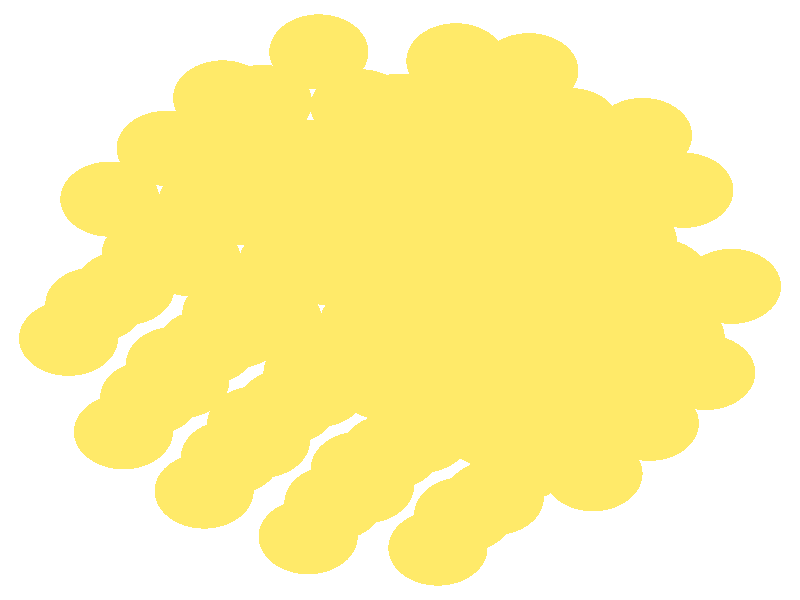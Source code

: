 #include "colors.inc"
#include "finish.inc"

global_settings {assumed_gamma 1 max_trace_level 6}
background {color White}
camera {orthographic
  right -16.46*x up 16.30*y
  direction 1.00*z
  location <0,0,50.00> look_at <0,0,0>}
light_source {<  2.00,   3.00,  40.00> color White
  area_light <0.70, 0, 0>, <0, 0.70, 0>, 3, 3
  adaptive 1 jitter}

#declare simple = finish {phong 0.7}
#declare pale = finish {ambient .5 diffuse .85 roughness .001 specular 0.200 }
#declare intermediate = finish {ambient 0.3 diffuse 0.6 specular 0.10 roughness 0.04 }
#declare vmd = finish {ambient .0 diffuse .65 phong 0.1 phong_size 40. specular 0.500 }
#declare jmol = finish {ambient .2 diffuse .6 specular 1 roughness .001 metallic}
#declare ase2 = finish {ambient 0.05 brilliance 3 diffuse 0.6 metallic specular 0.70 roughness 0.04 reflection 0.15}
#declare ase3 = finish {ambient .15 brilliance 2 diffuse .6 metallic specular 1. roughness .001 reflection .0}
#declare glass = finish {ambient .05 diffuse .3 specular 1. roughness .001}
#declare Rcell = 0.050;
#declare Rbond = 0.100;

#macro atom(LOC, R, COL, FIN)
  sphere{LOC, R texture{pigment{COL} finish{FIN}}}
#end
#macro constrain(LOC, R, COL, FIN)
union{torus{R, Rcell rotate 45*z texture{pigment{COL} finish{FIN}}}
      torus{R, Rcell rotate -45*z texture{pigment{COL} finish{FIN}}}
      translate LOC}
#end

atom(< -2.95,  -3.36, -12.13>, 1.02, rgb <1.00, 0.82, 0.14>, ase3) // #0 
atom(< -1.79,  -1.98,  -9.87>, 1.02, rgb <1.00, 0.82, 0.14>, ase3) // #1 
atom(< -0.63,  -0.61,  -7.62>, 1.02, rgb <1.00, 0.82, 0.14>, ase3) // #2 
atom(<  0.53,   0.77,  -5.36>, 1.02, rgb <1.00, 0.82, 0.14>, ase3) // #3 
atom(<  1.69,   2.14,  -3.11>, 1.02, rgb <1.00, 0.82, 0.14>, ase3) // #4 
atom(<  2.85,   3.52,  -0.85>, 1.02, rgb <1.00, 0.82, 0.14>, ase3) // #5 
atom(< -0.29,  -2.25, -12.32>, 1.02, rgb <1.00, 0.82, 0.14>, ase3) // #6 
atom(<  0.87,  -0.88, -10.07>, 1.02, rgb <1.00, 0.82, 0.14>, ase3) // #7 
atom(<  2.03,   0.50,  -7.82>, 1.02, rgb <1.00, 0.82, 0.14>, ase3) // #8 
atom(<  3.19,   1.87,  -5.56>, 1.02, rgb <1.00, 0.82, 0.14>, ase3) // #9 
atom(<  4.35,   3.25,  -3.31>, 1.02, rgb <1.00, 0.82, 0.14>, ase3) // #10 
atom(< -2.64,  -0.49, -12.19>, 1.02, rgb <1.00, 0.82, 0.14>, ase3) // #11 
atom(< -1.48,   0.88,  -9.94>, 1.02, rgb <1.00, 0.82, 0.14>, ase3) // #12 
atom(< -0.32,   2.26,  -7.68>, 1.02, rgb <1.00, 0.82, 0.14>, ase3) // #13 
atom(<  0.84,   3.64,  -5.43>, 1.02, rgb <1.00, 0.82, 0.14>, ase3) // #14 
atom(<  2.00,   5.01,  -3.17>, 1.02, rgb <1.00, 0.82, 0.14>, ase3) // #15 
atom(< -4.62,  -1.74, -10.41>, 1.02, rgb <1.00, 0.82, 0.14>, ase3) // #16 
atom(< -3.46,  -0.37,  -8.16>, 1.02, rgb <1.00, 0.82, 0.14>, ase3) // #17 
atom(< -2.30,   1.01,  -5.90>, 1.02, rgb <1.00, 0.82, 0.14>, ase3) // #18 
atom(< -1.13,   2.39,  -3.65>, 1.02, rgb <1.00, 0.82, 0.14>, ase3) // #19 
atom(<  0.03,   3.76,  -1.39>, 1.02, rgb <1.00, 0.82, 0.14>, ase3) // #20 
atom(< -3.49,  -4.28,  -9.45>, 1.02, rgb <1.00, 0.82, 0.14>, ase3) // #21 
atom(< -2.33,  -2.90,  -7.19>, 1.02, rgb <1.00, 0.82, 0.14>, ase3) // #22 
atom(< -1.17,  -1.53,  -4.94>, 1.02, rgb <1.00, 0.82, 0.14>, ase3) // #23 
atom(< -0.01,  -0.15,  -2.68>, 1.02, rgb <1.00, 0.82, 0.14>, ase3) // #24 
atom(<  1.15,   1.23,  -0.43>, 1.02, rgb <1.00, 0.82, 0.14>, ase3) // #25 
atom(< -0.82,  -4.59, -10.63>, 1.02, rgb <1.00, 0.82, 0.14>, ase3) // #26 
atom(<  0.34,  -3.22,  -8.37>, 1.02, rgb <1.00, 0.82, 0.14>, ase3) // #27 
atom(<  1.50,  -1.84,  -6.12>, 1.02, rgb <1.00, 0.82, 0.14>, ase3) // #28 
atom(<  2.66,  -0.47,  -3.86>, 1.02, rgb <1.00, 0.82, 0.14>, ase3) // #29 
atom(<  3.82,   0.91,  -1.61>, 1.02, rgb <1.00, 0.82, 0.14>, ase3) // #30 
atom(<  2.36,  -1.15, -12.52>, 1.02, rgb <1.00, 0.82, 0.14>, ase3) // #31 
atom(<  3.52,   0.23, -10.27>, 1.02, rgb <1.00, 0.82, 0.14>, ase3) // #32 
atom(<  4.68,   1.60,  -8.01>, 1.02, rgb <1.00, 0.82, 0.14>, ase3) // #33 
atom(<  5.84,   2.98,  -5.76>, 1.02, rgb <1.00, 0.82, 0.14>, ase3) // #34 
atom(<  0.02,   0.61, -12.39>, 1.02, rgb <1.00, 0.82, 0.14>, ase3) // #35 
atom(<  1.18,   1.99, -10.13>, 1.02, rgb <1.00, 0.82, 0.14>, ase3) // #36 
atom(<  2.34,   3.36,  -7.88>, 1.02, rgb <1.00, 0.82, 0.14>, ase3) // #37 
atom(<  3.50,   4.74,  -5.62>, 1.02, rgb <1.00, 0.82, 0.14>, ase3) // #38 
atom(< -2.33,   2.37, -12.26>, 1.02, rgb <1.00, 0.82, 0.14>, ase3) // #39 
atom(< -1.17,   3.75, -10.00>, 1.02, rgb <1.00, 0.82, 0.14>, ase3) // #40 
atom(< -0.01,   5.13,  -7.75>, 1.02, rgb <1.00, 0.82, 0.14>, ase3) // #41 
atom(<  1.15,   6.50,  -5.49>, 1.02, rgb <1.00, 0.82, 0.14>, ase3) // #42 
atom(< -4.30,   1.12, -10.48>, 1.02, rgb <1.00, 0.82, 0.14>, ase3) // #43 
atom(< -3.14,   2.50,  -8.22>, 1.02, rgb <1.00, 0.82, 0.14>, ase3) // #44 
atom(< -1.98,   3.88,  -5.97>, 1.02, rgb <1.00, 0.82, 0.14>, ase3) // #45 
atom(< -0.82,   5.25,  -3.71>, 1.02, rgb <1.00, 0.82, 0.14>, ase3) // #46 
atom(< -6.28,  -0.13,  -8.70>, 1.02, rgb <1.00, 0.82, 0.14>, ase3) // #47 
atom(< -5.12,   1.25,  -6.44>, 1.02, rgb <1.00, 0.82, 0.14>, ase3) // #48 
atom(< -3.96,   2.63,  -4.19>, 1.02, rgb <1.00, 0.82, 0.14>, ase3) // #49 
atom(< -2.80,   4.00,  -1.93>, 1.02, rgb <1.00, 0.82, 0.14>, ase3) // #50 
atom(< -5.15,  -2.66,  -7.73>, 1.02, rgb <1.00, 0.82, 0.14>, ase3) // #51 
atom(< -3.99,  -1.28,  -5.48>, 1.02, rgb <1.00, 0.82, 0.14>, ase3) // #52 
atom(< -2.83,   0.09,  -3.22>, 1.02, rgb <1.00, 0.82, 0.14>, ase3) // #53 
atom(< -1.67,   1.47,  -0.97>, 1.02, rgb <1.00, 0.82, 0.14>, ase3) // #54 
atom(< -4.03,  -5.19,  -6.76>, 1.02, rgb <1.00, 0.82, 0.14>, ase3) // #55 
atom(< -2.87,  -3.82,  -4.51>, 1.02, rgb <1.00, 0.82, 0.14>, ase3) // #56 
atom(< -1.71,  -2.44,  -2.25>, 1.02, rgb <1.00, 0.82, 0.14>, ase3) // #57 
atom(< -0.55,  -1.07,   0.00>, 1.02, rgb <1.00, 0.82, 0.14>, ase3) // #58 
atom(< -1.36,  -5.51,  -7.95>, 1.02, rgb <1.00, 0.82, 0.14>, ase3) // #59 
atom(< -0.20,  -4.13,  -5.69>, 1.02, rgb <1.00, 0.82, 0.14>, ase3) // #60 
atom(<  0.96,  -2.76,  -3.44>, 1.02, rgb <1.00, 0.82, 0.14>, ase3) // #61 
atom(<  2.12,  -1.38,  -1.18>, 1.02, rgb <1.00, 0.82, 0.14>, ase3) // #62 
atom(<  1.31,  -5.83,  -9.13>, 1.02, rgb <1.00, 0.82, 0.14>, ase3) // #63 
atom(<  2.47,  -4.45,  -6.87>, 1.02, rgb <1.00, 0.82, 0.14>, ase3) // #64 
atom(<  3.63,  -3.07,  -4.62>, 1.02, rgb <1.00, 0.82, 0.14>, ase3) // #65 
atom(<  4.79,  -1.70,  -2.36>, 1.02, rgb <1.00, 0.82, 0.14>, ase3) // #66 
atom(<  1.84,  -3.49, -10.82>, 1.02, rgb <1.00, 0.82, 0.14>, ase3) // #67 
atom(<  3.00,  -2.11,  -8.57>, 1.02, rgb <1.00, 0.82, 0.14>, ase3) // #68 
atom(<  4.16,  -0.74,  -6.31>, 1.02, rgb <1.00, 0.82, 0.14>, ase3) // #69 
atom(<  5.32,   0.64,  -4.06>, 1.02, rgb <1.00, 0.82, 0.14>, ase3) // #70 
atom(<  2.67,   1.72, -12.59>, 1.02, rgb <1.00, 0.82, 0.14>, ase3) // #71 
atom(<  3.83,   3.09, -10.33>, 1.02, rgb <1.00, 0.82, 0.14>, ase3) // #72 
atom(<  4.99,   4.47,  -8.08>, 1.02, rgb <1.00, 0.82, 0.14>, ase3) // #73 
atom(<  0.33,   3.48, -12.45>, 1.02, rgb <1.00, 0.82, 0.14>, ase3) // #74 
atom(<  1.49,   4.86, -10.20>, 1.02, rgb <1.00, 0.82, 0.14>, ase3) // #75 
atom(<  2.65,   6.23,  -7.94>, 1.02, rgb <1.00, 0.82, 0.14>, ase3) // #76 
atom(< -3.99,   3.99, -10.54>, 1.02, rgb <1.00, 0.82, 0.14>, ase3) // #77 
atom(< -2.83,   5.37,  -8.29>, 1.02, rgb <1.00, 0.82, 0.14>, ase3) // #78 
atom(< -1.67,   6.74,  -6.03>, 1.02, rgb <1.00, 0.82, 0.14>, ase3) // #79 
atom(< -5.97,   2.74,  -8.76>, 1.02, rgb <1.00, 0.82, 0.14>, ase3) // #80 
atom(< -4.81,   4.12,  -6.51>, 1.02, rgb <1.00, 0.82, 0.14>, ase3) // #81 
atom(< -3.65,   5.49,  -4.25>, 1.02, rgb <1.00, 0.82, 0.14>, ase3) // #82 
atom(< -6.82,  -1.04,  -6.02>, 1.02, rgb <1.00, 0.82, 0.14>, ase3) // #83 
atom(< -5.66,   0.33,  -3.76>, 1.02, rgb <1.00, 0.82, 0.14>, ase3) // #84 
atom(< -4.50,   1.71,  -1.51>, 1.02, rgb <1.00, 0.82, 0.14>, ase3) // #85 
atom(< -5.69,  -3.58,  -5.05>, 1.02, rgb <1.00, 0.82, 0.14>, ase3) // #86 
atom(< -4.53,  -2.20,  -2.79>, 1.02, rgb <1.00, 0.82, 0.14>, ase3) // #87 
atom(< -3.37,  -0.83,  -0.54>, 1.02, rgb <1.00, 0.82, 0.14>, ase3) // #88 
atom(< -1.89,  -6.43,  -5.26>, 1.02, rgb <1.00, 0.82, 0.14>, ase3) // #89 
atom(< -0.73,  -5.05,  -3.01>, 1.02, rgb <1.00, 0.82, 0.14>, ase3) // #90 
atom(<  0.43,  -3.68,  -0.75>, 1.02, rgb <1.00, 0.82, 0.14>, ase3) // #91 
atom(<  0.78,  -6.74,  -6.44>, 1.02, rgb <1.00, 0.82, 0.14>, ase3) // #92 
atom(<  1.94,  -5.37,  -4.19>, 1.02, rgb <1.00, 0.82, 0.14>, ase3) // #93 
atom(<  3.10,  -3.99,  -1.93>, 1.02, rgb <1.00, 0.82, 0.14>, ase3) // #94 
atom(<  3.97,  -4.72,  -9.32>, 1.02, rgb <1.00, 0.82, 0.14>, ase3) // #95 
atom(<  5.13,  -3.35,  -7.07>, 1.02, rgb <1.00, 0.82, 0.14>, ase3) // #96 
atom(<  6.29,  -1.97,  -4.81>, 1.02, rgb <1.00, 0.82, 0.14>, ase3) // #97 
atom(<  4.50,  -2.38, -11.02>, 1.02, rgb <1.00, 0.82, 0.14>, ase3) // #98 
atom(<  5.66,  -1.01,  -8.77>, 1.02, rgb <1.00, 0.82, 0.14>, ase3) // #99 
atom(<  6.82,   0.37,  -6.51>, 1.02, rgb <1.00, 0.82, 0.14>, ase3) // #100 
atom(< -0.55,  -1.07, -14.77>, 1.02, rgb <1.00, 0.82, 0.14>, ase3) // #101 
